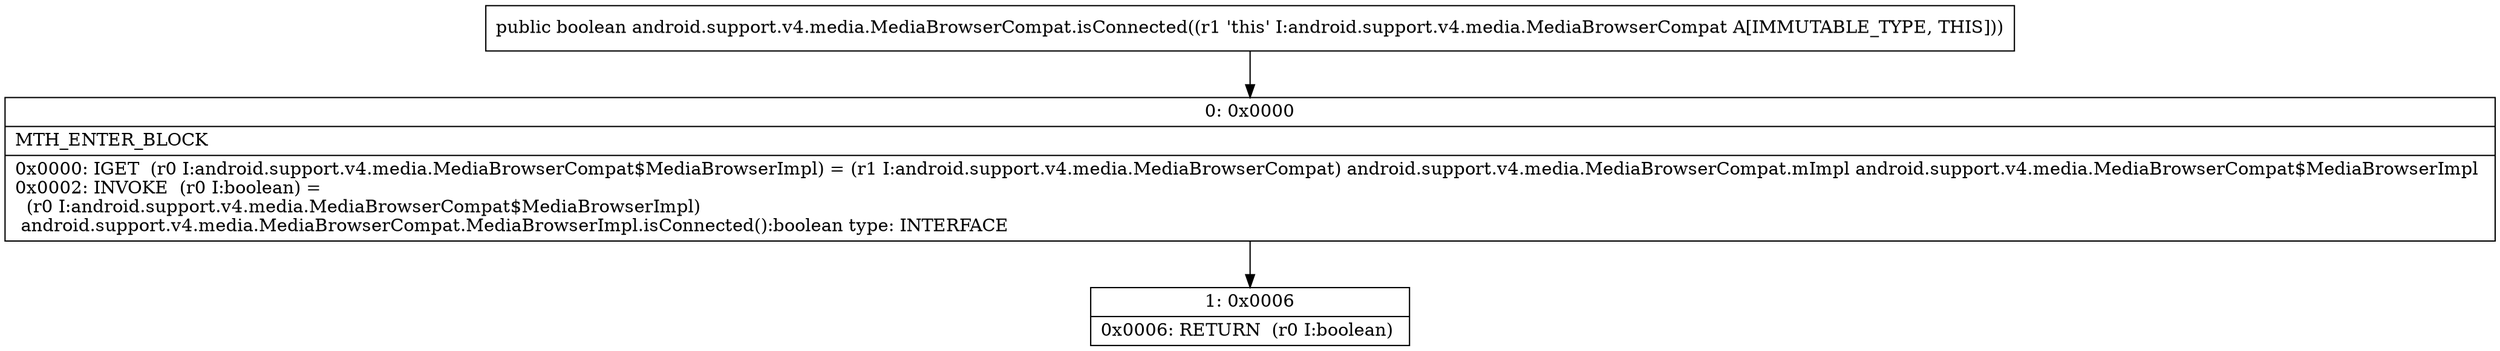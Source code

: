 digraph "CFG forandroid.support.v4.media.MediaBrowserCompat.isConnected()Z" {
Node_0 [shape=record,label="{0\:\ 0x0000|MTH_ENTER_BLOCK\l|0x0000: IGET  (r0 I:android.support.v4.media.MediaBrowserCompat$MediaBrowserImpl) = (r1 I:android.support.v4.media.MediaBrowserCompat) android.support.v4.media.MediaBrowserCompat.mImpl android.support.v4.media.MediaBrowserCompat$MediaBrowserImpl \l0x0002: INVOKE  (r0 I:boolean) = \l  (r0 I:android.support.v4.media.MediaBrowserCompat$MediaBrowserImpl)\l android.support.v4.media.MediaBrowserCompat.MediaBrowserImpl.isConnected():boolean type: INTERFACE \l}"];
Node_1 [shape=record,label="{1\:\ 0x0006|0x0006: RETURN  (r0 I:boolean) \l}"];
MethodNode[shape=record,label="{public boolean android.support.v4.media.MediaBrowserCompat.isConnected((r1 'this' I:android.support.v4.media.MediaBrowserCompat A[IMMUTABLE_TYPE, THIS])) }"];
MethodNode -> Node_0;
Node_0 -> Node_1;
}


